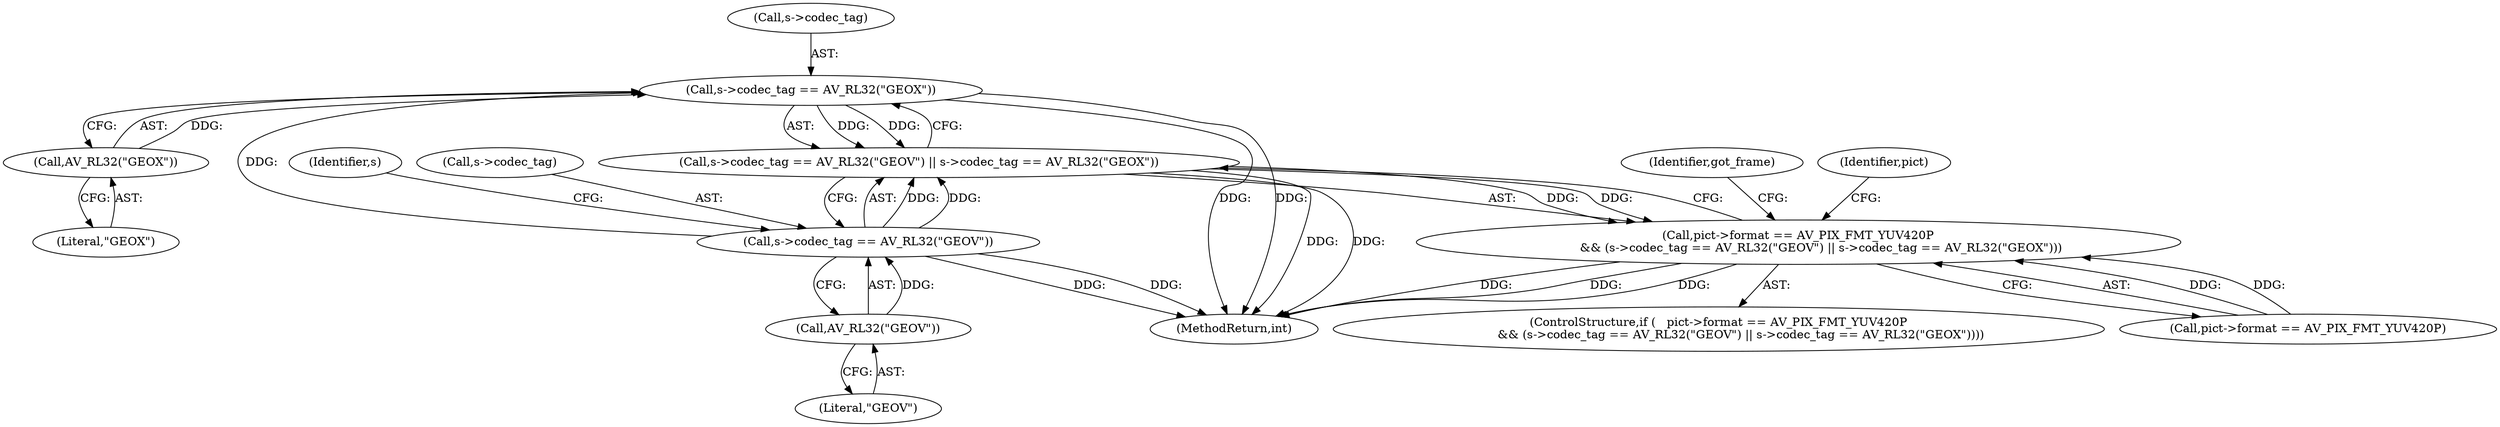 digraph "0_FFmpeg_bd27a9364ca274ca97f1df6d984e88a0700fb235_0@pointer" {
"1001355" [label="(Call,s->codec_tag == AV_RL32(\"GEOX\"))"];
"1001349" [label="(Call,s->codec_tag == AV_RL32(\"GEOV\"))"];
"1001353" [label="(Call,AV_RL32(\"GEOV\"))"];
"1001359" [label="(Call,AV_RL32(\"GEOX\"))"];
"1001348" [label="(Call,s->codec_tag == AV_RL32(\"GEOV\") || s->codec_tag == AV_RL32(\"GEOX\"))"];
"1001342" [label="(Call,pict->format == AV_PIX_FMT_YUV420P\n            && (s->codec_tag == AV_RL32(\"GEOV\") || s->codec_tag == AV_RL32(\"GEOX\")))"];
"1001455" [label="(Identifier,got_frame)"];
"1001354" [label="(Literal,\"GEOV\")"];
"1001341" [label="(ControlStructure,if (   pict->format == AV_PIX_FMT_YUV420P\n            && (s->codec_tag == AV_RL32(\"GEOV\") || s->codec_tag == AV_RL32(\"GEOX\"))))"];
"1001343" [label="(Call,pict->format == AV_PIX_FMT_YUV420P)"];
"1001360" [label="(Literal,\"GEOX\")"];
"1001353" [label="(Call,AV_RL32(\"GEOV\"))"];
"1001359" [label="(Call,AV_RL32(\"GEOX\"))"];
"1001357" [label="(Identifier,s)"];
"1001348" [label="(Call,s->codec_tag == AV_RL32(\"GEOV\") || s->codec_tag == AV_RL32(\"GEOX\"))"];
"1001356" [label="(Call,s->codec_tag)"];
"1001342" [label="(Call,pict->format == AV_PIX_FMT_YUV420P\n            && (s->codec_tag == AV_RL32(\"GEOV\") || s->codec_tag == AV_RL32(\"GEOX\")))"];
"1001350" [label="(Call,s->codec_tag)"];
"1001366" [label="(Identifier,pict)"];
"1001355" [label="(Call,s->codec_tag == AV_RL32(\"GEOX\"))"];
"1001474" [label="(MethodReturn,int)"];
"1001349" [label="(Call,s->codec_tag == AV_RL32(\"GEOV\"))"];
"1001355" -> "1001348"  [label="AST: "];
"1001355" -> "1001359"  [label="CFG: "];
"1001356" -> "1001355"  [label="AST: "];
"1001359" -> "1001355"  [label="AST: "];
"1001348" -> "1001355"  [label="CFG: "];
"1001355" -> "1001474"  [label="DDG: "];
"1001355" -> "1001474"  [label="DDG: "];
"1001355" -> "1001348"  [label="DDG: "];
"1001355" -> "1001348"  [label="DDG: "];
"1001349" -> "1001355"  [label="DDG: "];
"1001359" -> "1001355"  [label="DDG: "];
"1001349" -> "1001348"  [label="AST: "];
"1001349" -> "1001353"  [label="CFG: "];
"1001350" -> "1001349"  [label="AST: "];
"1001353" -> "1001349"  [label="AST: "];
"1001357" -> "1001349"  [label="CFG: "];
"1001348" -> "1001349"  [label="CFG: "];
"1001349" -> "1001474"  [label="DDG: "];
"1001349" -> "1001474"  [label="DDG: "];
"1001349" -> "1001348"  [label="DDG: "];
"1001349" -> "1001348"  [label="DDG: "];
"1001353" -> "1001349"  [label="DDG: "];
"1001353" -> "1001354"  [label="CFG: "];
"1001354" -> "1001353"  [label="AST: "];
"1001359" -> "1001360"  [label="CFG: "];
"1001360" -> "1001359"  [label="AST: "];
"1001348" -> "1001342"  [label="AST: "];
"1001342" -> "1001348"  [label="CFG: "];
"1001348" -> "1001474"  [label="DDG: "];
"1001348" -> "1001474"  [label="DDG: "];
"1001348" -> "1001342"  [label="DDG: "];
"1001348" -> "1001342"  [label="DDG: "];
"1001342" -> "1001341"  [label="AST: "];
"1001342" -> "1001343"  [label="CFG: "];
"1001343" -> "1001342"  [label="AST: "];
"1001366" -> "1001342"  [label="CFG: "];
"1001455" -> "1001342"  [label="CFG: "];
"1001342" -> "1001474"  [label="DDG: "];
"1001342" -> "1001474"  [label="DDG: "];
"1001342" -> "1001474"  [label="DDG: "];
"1001343" -> "1001342"  [label="DDG: "];
"1001343" -> "1001342"  [label="DDG: "];
}
